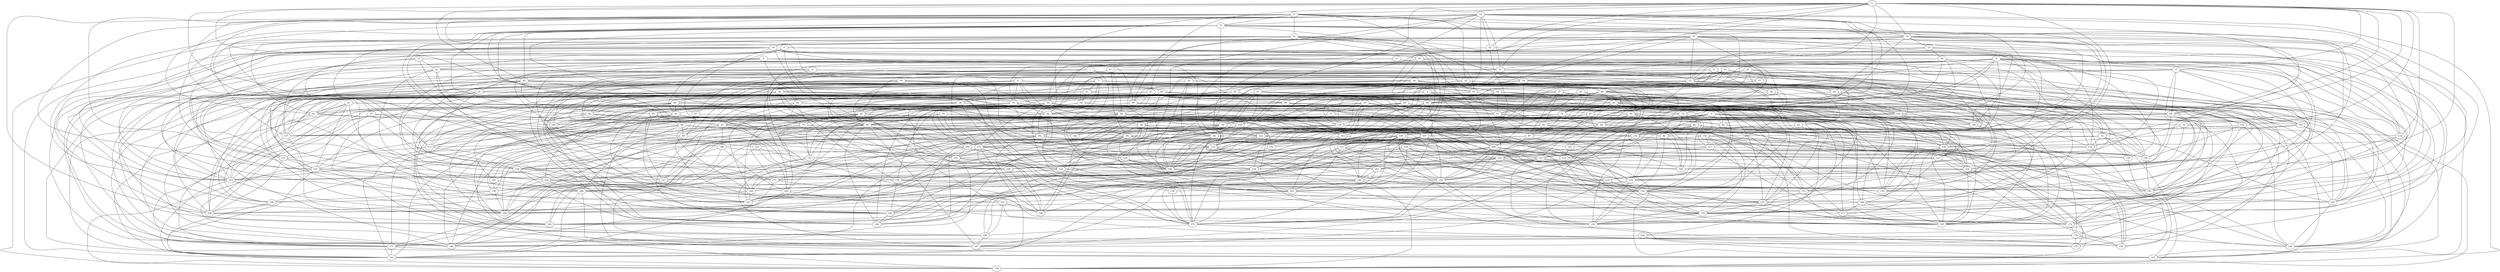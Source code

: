 graph G {
    "0";
    "1";
    "2";
    "3";
    "4";
    "5";
    "6";
    "7";
    "8";
    "9";
    "10";
    "11";
    "12";
    "13";
    "14";
    "15";
    "16";
    "17";
    "18";
    "19";
    "20";
    "21";
    "22";
    "23";
    "24";
    "25";
    "26";
    "27";
    "28";
    "29";
    "30";
    "31";
    "32";
    "33";
    "34";
    "35";
    "36";
    "37";
    "38";
    "39";
    "40";
    "41";
    "42";
    "43";
    "44";
    "45";
    "46";
    "47";
    "48";
    "49";
    "50";
    "51";
    "52";
    "53";
    "54";
    "55";
    "56";
    "57";
    "58";
    "59";
    "60";
    "61";
    "62";
    "63";
    "64";
    "65";
    "66";
    "67";
    "68";
    "69";
    "70";
    "71";
    "72";
    "73";
    "74";
    "75";
    "76";
    "77";
    "78";
    "79";
    "80";
    "81";
    "82";
    "83";
    "84";
    "85";
    "86";
    "87";
    "88";
    "89";
    "90";
    "91";
    "92";
    "93";
    "94";
    "95";
    "96";
    "97";
    "98";
    "99";
    "100";
    "101";
    "102";
    "103";
    "104";
    "105";
    "106";
    "107";
    "108";
    "109";
    "110";
    "111";
    "112";
    "113";
    "114";
    "115";
    "116";
    "117";
    "118";
    "119";
    "120";
    "121";
    "122";
    "123";
    "124";
    "125";
    "126";
    "127";
    "128";
    "129";
    "130";
    "131";
    "132";
    "133";
    "134";
    "135";
    "136";
    "137";
    "138";
    "139";
    "140";
    "141";
    "142";
    "143";
    "144";
    "145";
    "146";
    "147";
    "148";
    "149";
    "150";
    "151";
    "152";
    "153";
    "154";
    "155";
    "156";
    "157";
    "158";
    "159";
    "160";
    "161";
    "162";
    "163";
    "164";
    "165";
    "166";
    "167";
    "168";
    "169";
    "170";
    "171";
    "172";
    "173";
    "174";
    "175";
    "176";
    "177";
    "178";
    "179";
    "180";
    "181";
    "182";
    "183";
    "184";
    "185";
    "186";
    "187";
    "188";
    "189";
    "190";
    "191";
    "192";
    "193";
    "194";
    "195";
    "196";
    "197";
    "198";
    "199";
    "0" -- "20";
    "0" -- "30";
    "0" -- "50";
    "0" -- "59";
    "0" -- "62";
    "0" -- "137";
    "0" -- "170";
    "1" -- "54";
    "1" -- "65";
    "1" -- "66";
    "1" -- "106";
    "1" -- "133";
    "1" -- "140";
    "2" -- "63";
    "2" -- "66";
    "2" -- "69";
    "2" -- "71";
    "2" -- "80";
    "2" -- "88";
    "2" -- "93";
    "2" -- "134";
    "2" -- "155";
    "2" -- "166";
    "2" -- "184";
    "3" -- "36";
    "3" -- "79";
    "3" -- "82";
    "3" -- "88";
    "3" -- "121";
    "3" -- "153";
    "3" -- "156";
    "3" -- "163";
    "3" -- "195";
    "4" -- "22";
    "4" -- "42";
    "4" -- "55";
    "4" -- "81";
    "4" -- "104";
    "4" -- "111";
    "4" -- "131";
    "4" -- "153";
    "4" -- "158";
    "5" -- "8";
    "5" -- "16";
    "5" -- "17";
    "5" -- "20";
    "5" -- "27";
    "5" -- "45";
    "5" -- "50";
    "5" -- "52";
    "5" -- "53";
    "5" -- "59";
    "5" -- "62";
    "5" -- "68";
    "5" -- "72";
    "5" -- "99";
    "5" -- "110";
    "5" -- "114";
    "5" -- "118";
    "5" -- "119";
    "5" -- "134";
    "6" -- "23";
    "6" -- "38";
    "6" -- "40";
    "6" -- "49";
    "6" -- "55";
    "6" -- "60";
    "6" -- "75";
    "6" -- "95";
    "6" -- "142";
    "6" -- "143";
    "6" -- "144";
    "6" -- "155";
    "6" -- "188";
    "6" -- "199";
    "7" -- "28";
    "7" -- "38";
    "7" -- "55";
    "7" -- "60";
    "7" -- "61";
    "7" -- "86";
    "7" -- "94";
    "7" -- "108";
    "7" -- "148";
    "7" -- "163";
    "7" -- "188";
    "7" -- "192";
    "7" -- "195";
    "8" -- "15";
    "8" -- "32";
    "8" -- "33";
    "8" -- "88";
    "8" -- "92";
    "8" -- "107";
    "8" -- "113";
    "8" -- "123";
    "8" -- "135";
    "8" -- "154";
    "8" -- "161";
    "8" -- "180";
    "9" -- "17";
    "9" -- "58";
    "9" -- "74";
    "9" -- "97";
    "9" -- "105";
    "9" -- "107";
    "9" -- "118";
    "9" -- "122";
    "9" -- "133";
    "9" -- "140";
    "9" -- "153";
    "9" -- "162";
    "9" -- "165";
    "9" -- "170";
    "9" -- "183";
    "9" -- "195";
    "10" -- "53";
    "10" -- "55";
    "10" -- "56";
    "10" -- "90";
    "10" -- "172";
    "10" -- "178";
    "10" -- "196";
    "11" -- "37";
    "11" -- "57";
    "11" -- "69";
    "11" -- "97";
    "11" -- "175";
    "11" -- "182";
    "11" -- "183";
    "11" -- "187";
    "11" -- "189";
    "11" -- "190";
    "12" -- "22";
    "12" -- "47";
    "12" -- "91";
    "12" -- "130";
    "12" -- "169";
    "12" -- "189";
    "13" -- "22";
    "13" -- "63";
    "13" -- "67";
    "13" -- "116";
    "13" -- "148";
    "13" -- "177";
    "14" -- "15";
    "14" -- "16";
    "14" -- "41";
    "14" -- "46";
    "14" -- "50";
    "14" -- "52";
    "14" -- "67";
    "14" -- "68";
    "14" -- "81";
    "14" -- "84";
    "14" -- "93";
    "14" -- "102";
    "14" -- "113";
    "14" -- "115";
    "14" -- "128";
    "14" -- "143";
    "14" -- "170";
    "14" -- "183";
    "14" -- "198";
    "15" -- "16";
    "15" -- "20";
    "15" -- "55";
    "15" -- "60";
    "15" -- "77";
    "15" -- "85";
    "15" -- "87";
    "15" -- "119";
    "15" -- "137";
    "15" -- "151";
    "15" -- "173";
    "15" -- "185";
    "15" -- "199";
    "16" -- "19";
    "16" -- "36";
    "16" -- "44";
    "16" -- "52";
    "16" -- "54";
    "16" -- "92";
    "16" -- "115";
    "16" -- "162";
    "16" -- "163";
    "16" -- "192";
    "17" -- "26";
    "17" -- "54";
    "17" -- "68";
    "17" -- "101";
    "17" -- "118";
    "17" -- "126";
    "17" -- "133";
    "17" -- "155";
    "18" -- "30";
    "18" -- "44";
    "18" -- "74";
    "18" -- "98";
    "18" -- "140";
    "18" -- "151";
    "18" -- "153";
    "18" -- "159";
    "18" -- "185";
    "18" -- "193";
    "19" -- "24";
    "19" -- "53";
    "19" -- "180";
    "19" -- "195";
    "19" -- "197";
    "20" -- "40";
    "20" -- "85";
    "20" -- "100";
    "20" -- "117";
    "20" -- "131";
    "20" -- "139";
    "20" -- "144";
    "20" -- "153";
    "20" -- "164";
    "20" -- "179";
    "20" -- "190";
    "21" -- "84";
    "21" -- "92";
    "21" -- "93";
    "21" -- "94";
    "21" -- "137";
    "21" -- "143";
    "21" -- "166";
    "21" -- "180";
    "21" -- "195";
    "22" -- "26";
    "22" -- "80";
    "22" -- "103";
    "22" -- "144";
    "22" -- "164";
    "22" -- "181";
    "22" -- "197";
    "23" -- "87";
    "23" -- "126";
    "24" -- "50";
    "24" -- "78";
    "24" -- "89";
    "24" -- "100";
    "24" -- "130";
    "24" -- "159";
    "25" -- "48";
    "25" -- "53";
    "25" -- "64";
    "25" -- "71";
    "25" -- "72";
    "25" -- "110";
    "25" -- "124";
    "25" -- "171";
    "25" -- "189";
    "26" -- "28";
    "26" -- "44";
    "26" -- "56";
    "26" -- "59";
    "26" -- "91";
    "26" -- "99";
    "26" -- "130";
    "26" -- "142";
    "26" -- "172";
    "26" -- "180";
    "26" -- "187";
    "27" -- "63";
    "27" -- "69";
    "27" -- "78";
    "27" -- "79";
    "27" -- "84";
    "27" -- "85";
    "27" -- "109";
    "27" -- "152";
    "28" -- "69";
    "28" -- "71";
    "28" -- "102";
    "28" -- "119";
    "28" -- "123";
    "28" -- "125";
    "28" -- "137";
    "28" -- "167";
    "29" -- "37";
    "29" -- "84";
    "29" -- "140";
    "29" -- "169";
    "29" -- "182";
    "30" -- "75";
    "30" -- "90";
    "30" -- "113";
    "30" -- "115";
    "30" -- "123";
    "30" -- "127";
    "30" -- "168";
    "30" -- "187";
    "31" -- "33";
    "31" -- "70";
    "31" -- "83";
    "31" -- "115";
    "31" -- "135";
    "31" -- "137";
    "31" -- "144";
    "31" -- "165";
    "32" -- "39";
    "32" -- "54";
    "32" -- "93";
    "32" -- "111";
    "32" -- "118";
    "32" -- "128";
    "32" -- "136";
    "32" -- "143";
    "32" -- "145";
    "32" -- "172";
    "32" -- "196";
    "32" -- "198";
    "33" -- "45";
    "33" -- "55";
    "33" -- "65";
    "33" -- "67";
    "33" -- "192";
    "34" -- "73";
    "34" -- "79";
    "34" -- "84";
    "34" -- "93";
    "34" -- "100";
    "34" -- "111";
    "34" -- "113";
    "34" -- "150";
    "34" -- "169";
    "34" -- "174";
    "35" -- "39";
    "35" -- "53";
    "35" -- "74";
    "35" -- "94";
    "35" -- "116";
    "35" -- "119";
    "35" -- "124";
    "35" -- "132";
    "35" -- "138";
    "35" -- "140";
    "35" -- "153";
    "35" -- "159";
    "35" -- "187";
    "36" -- "118";
    "36" -- "124";
    "36" -- "136";
    "37" -- "67";
    "37" -- "75";
    "37" -- "86";
    "37" -- "87";
    "37" -- "89";
    "37" -- "129";
    "37" -- "136";
    "37" -- "156";
    "37" -- "159";
    "37" -- "168";
    "38" -- "65";
    "38" -- "150";
    "38" -- "151";
    "38" -- "157";
    "38" -- "175";
    "39" -- "42";
    "39" -- "119";
    "39" -- "131";
    "39" -- "148";
    "39" -- "153";
    "39" -- "177";
    "39" -- "178";
    "39" -- "180";
    "39" -- "191";
    "39" -- "193";
    "40" -- "46";
    "40" -- "113";
    "40" -- "140";
    "40" -- "155";
    "40" -- "159";
    "40" -- "169";
    "40" -- "184";
    "40" -- "189";
    "40" -- "191";
    "40" -- "199";
    "41" -- "46";
    "41" -- "71";
    "41" -- "94";
    "41" -- "108";
    "41" -- "117";
    "41" -- "124";
    "41" -- "143";
    "41" -- "149";
    "41" -- "180";
    "41" -- "188";
    "42" -- "50";
    "42" -- "75";
    "42" -- "109";
    "42" -- "116";
    "42" -- "120";
    "42" -- "144";
    "42" -- "162";
    "43" -- "64";
    "43" -- "68";
    "43" -- "74";
    "43" -- "82";
    "43" -- "93";
    "43" -- "105";
    "43" -- "130";
    "43" -- "138";
    "43" -- "161";
    "43" -- "187";
    "44" -- "69";
    "44" -- "102";
    "44" -- "174";
    "45" -- "58";
    "45" -- "71";
    "45" -- "165";
    "45" -- "174";
    "46" -- "70";
    "46" -- "103";
    "46" -- "107";
    "46" -- "116";
    "46" -- "147";
    "46" -- "160";
    "47" -- "96";
    "47" -- "115";
    "47" -- "151";
    "47" -- "153";
    "47" -- "161";
    "47" -- "189";
    "48" -- "63";
    "48" -- "102";
    "48" -- "116";
    "48" -- "123";
    "49" -- "75";
    "49" -- "79";
    "49" -- "80";
    "49" -- "89";
    "49" -- "137";
    "49" -- "148";
    "49" -- "177";
    "49" -- "183";
    "50" -- "53";
    "50" -- "56";
    "50" -- "131";
    "50" -- "198";
    "51" -- "53";
    "51" -- "90";
    "51" -- "91";
    "51" -- "95";
    "51" -- "183";
    "52" -- "58";
    "52" -- "111";
    "53" -- "60";
    "53" -- "70";
    "53" -- "88";
    "53" -- "98";
    "53" -- "109";
    "53" -- "111";
    "53" -- "132";
    "53" -- "174";
    "53" -- "188";
    "53" -- "197";
    "54" -- "60";
    "54" -- "80";
    "54" -- "100";
    "54" -- "136";
    "54" -- "140";
    "54" -- "171";
    "54" -- "197";
    "55" -- "91";
    "55" -- "121";
    "55" -- "134";
    "55" -- "149";
    "55" -- "160";
    "56" -- "67";
    "56" -- "89";
    "56" -- "94";
    "56" -- "108";
    "56" -- "110";
    "56" -- "112";
    "56" -- "119";
    "56" -- "150";
    "56" -- "167";
    "57" -- "61";
    "57" -- "62";
    "57" -- "72";
    "57" -- "82";
    "57" -- "156";
    "58" -- "70";
    "58" -- "90";
    "58" -- "102";
    "58" -- "131";
    "58" -- "147";
    "58" -- "177";
    "58" -- "185";
    "58" -- "190";
    "59" -- "81";
    "59" -- "129";
    "59" -- "134";
    "59" -- "177";
    "59" -- "195";
    "60" -- "63";
    "60" -- "67";
    "60" -- "71";
    "60" -- "84";
    "60" -- "101";
    "60" -- "129";
    "60" -- "135";
    "60" -- "167";
    "60" -- "171";
    "61" -- "64";
    "61" -- "69";
    "61" -- "89";
    "61" -- "172";
    "61" -- "180";
    "61" -- "189";
    "62" -- "77";
    "62" -- "91";
    "62" -- "93";
    "62" -- "114";
    "62" -- "138";
    "62" -- "172";
    "62" -- "192";
    "63" -- "67";
    "63" -- "86";
    "63" -- "91";
    "63" -- "105";
    "63" -- "110";
    "63" -- "128";
    "63" -- "158";
    "63" -- "165";
    "63" -- "167";
    "63" -- "176";
    "63" -- "194";
    "63" -- "195";
    "64" -- "65";
    "64" -- "70";
    "64" -- "147";
    "64" -- "159";
    "64" -- "167";
    "64" -- "181";
    "64" -- "184";
    "65" -- "77";
    "65" -- "92";
    "65" -- "99";
    "65" -- "105";
    "65" -- "113";
    "65" -- "147";
    "65" -- "175";
    "65" -- "177";
    "65" -- "179";
    "65" -- "191";
    "65" -- "199";
    "66" -- "81";
    "66" -- "97";
    "66" -- "101";
    "66" -- "127";
    "66" -- "128";
    "66" -- "165";
    "66" -- "190";
    "66" -- "199";
    "67" -- "82";
    "67" -- "114";
    "67" -- "161";
    "67" -- "172";
    "67" -- "184";
    "68" -- "91";
    "68" -- "127";
    "68" -- "133";
    "68" -- "154";
    "68" -- "155";
    "68" -- "156";
    "68" -- "191";
    "68" -- "196";
    "69" -- "70";
    "69" -- "123";
    "69" -- "129";
    "69" -- "131";
    "69" -- "141";
    "69" -- "163";
    "69" -- "183";
    "70" -- "83";
    "70" -- "116";
    "70" -- "137";
    "70" -- "145";
    "70" -- "150";
    "70" -- "162";
    "70" -- "195";
    "71" -- "88";
    "71" -- "104";
    "71" -- "160";
    "71" -- "162";
    "71" -- "171";
    "71" -- "189";
    "71" -- "194";
    "72" -- "125";
    "72" -- "136";
    "72" -- "156";
    "72" -- "160";
    "72" -- "178";
    "72" -- "198";
    "73" -- "79";
    "73" -- "82";
    "73" -- "129";
    "73" -- "164";
    "74" -- "79";
    "74" -- "87";
    "74" -- "165";
    "74" -- "169";
    "74" -- "170";
    "75" -- "85";
    "75" -- "94";
    "75" -- "99";
    "75" -- "107";
    "75" -- "142";
    "75" -- "164";
    "75" -- "170";
    "75" -- "192";
    "75" -- "193";
    "76" -- "83";
    "76" -- "89";
    "76" -- "117";
    "76" -- "131";
    "76" -- "193";
    "77" -- "84";
    "77" -- "112";
    "77" -- "137";
    "77" -- "185";
    "77" -- "189";
    "78" -- "88";
    "78" -- "89";
    "78" -- "122";
    "78" -- "130";
    "78" -- "135";
    "78" -- "158";
    "78" -- "176";
    "79" -- "116";
    "79" -- "131";
    "79" -- "142";
    "79" -- "175";
    "79" -- "186";
    "80" -- "91";
    "80" -- "133";
    "80" -- "143";
    "80" -- "173";
    "80" -- "184";
    "81" -- "96";
    "81" -- "100";
    "81" -- "116";
    "81" -- "124";
    "81" -- "157";
    "81" -- "193";
    "81" -- "198";
    "82" -- "104";
    "82" -- "134";
    "82" -- "168";
    "83" -- "92";
    "83" -- "95";
    "83" -- "101";
    "83" -- "103";
    "83" -- "114";
    "83" -- "124";
    "83" -- "174";
    "83" -- "178";
    "83" -- "194";
    "84" -- "108";
    "84" -- "133";
    "84" -- "134";
    "84" -- "140";
    "84" -- "149";
    "84" -- "163";
    "85" -- "96";
    "85" -- "121";
    "85" -- "127";
    "85" -- "140";
    "85" -- "161";
    "85" -- "197";
    "86" -- "87";
    "86" -- "112";
    "86" -- "154";
    "86" -- "179";
    "86" -- "194";
    "87" -- "119";
    "87" -- "124";
    "87" -- "140";
    "87" -- "149";
    "87" -- "162";
    "88" -- "122";
    "88" -- "134";
    "88" -- "141";
    "88" -- "171";
    "88" -- "174";
    "89" -- "123";
    "89" -- "137";
    "89" -- "144";
    "89" -- "173";
    "89" -- "184";
    "89" -- "190";
    "89" -- "195";
    "89" -- "197";
    "90" -- "98";
    "90" -- "112";
    "90" -- "116";
    "90" -- "127";
    "90" -- "142";
    "90" -- "159";
    "90" -- "161";
    "91" -- "95";
    "91" -- "106";
    "91" -- "123";
    "91" -- "158";
    "91" -- "183";
    "91" -- "199";
    "92" -- "127";
    "92" -- "162";
    "92" -- "191";
    "92" -- "192";
    "93" -- "109";
    "93" -- "153";
    "93" -- "165";
    "93" -- "168";
    "94" -- "155";
    "94" -- "163";
    "94" -- "168";
    "94" -- "175";
    "95" -- "108";
    "95" -- "119";
    "95" -- "125";
    "95" -- "146";
    "95" -- "184";
    "95" -- "189";
    "96" -- "99";
    "96" -- "101";
    "96" -- "107";
    "96" -- "166";
    "96" -- "174";
    "96" -- "189";
    "96" -- "198";
    "97" -- "99";
    "97" -- "160";
    "97" -- "175";
    "98" -- "112";
    "98" -- "114";
    "98" -- "132";
    "98" -- "138";
    "98" -- "150";
    "98" -- "151";
    "98" -- "177";
    "98" -- "186";
    "99" -- "138";
    "99" -- "144";
    "99" -- "186";
    "100" -- "132";
    "100" -- "149";
    "100" -- "153";
    "100" -- "170";
    "100" -- "199";
    "101" -- "113";
    "101" -- "119";
    "101" -- "121";
    "101" -- "166";
    "101" -- "183";
    "101" -- "186";
    "102" -- "103";
    "102" -- "121";
    "102" -- "179";
    "102" -- "186";
    "102" -- "191";
    "103" -- "146";
    "103" -- "148";
    "103" -- "174";
    "104" -- "111";
    "104" -- "117";
    "104" -- "147";
    "104" -- "152";
    "104" -- "172";
    "104" -- "191";
    "104" -- "192";
    "105" -- "106";
    "105" -- "120";
    "105" -- "146";
    "105" -- "148";
    "105" -- "149";
    "105" -- "161";
    "105" -- "173";
    "105" -- "175";
    "105" -- "182";
    "105" -- "190";
    "105" -- "196";
    "106" -- "122";
    "106" -- "158";
    "106" -- "177";
    "106" -- "185";
    "107" -- "108";
    "107" -- "120";
    "107" -- "135";
    "107" -- "146";
    "107" -- "150";
    "107" -- "155";
    "107" -- "188";
    "108" -- "121";
    "108" -- "127";
    "108" -- "128";
    "108" -- "143";
    "108" -- "151";
    "108" -- "184";
    "109" -- "112";
    "109" -- "135";
    "109" -- "153";
    "109" -- "175";
    "109" -- "182";
    "110" -- "116";
    "110" -- "156";
    "110" -- "174";
    "110" -- "196";
    "111" -- "114";
    "111" -- "149";
    "111" -- "154";
    "111" -- "163";
    "111" -- "172";
    "111" -- "193";
    "112" -- "119";
    "112" -- "131";
    "112" -- "140";
    "112" -- "144";
    "112" -- "156";
    "112" -- "162";
    "112" -- "187";
    "113" -- "115";
    "113" -- "182";
    "114" -- "123";
    "114" -- "124";
    "114" -- "133";
    "114" -- "149";
    "114" -- "154";
    "114" -- "192";
    "115" -- "143";
    "115" -- "160";
    "115" -- "180";
    "116" -- "136";
    "116" -- "156";
    "116" -- "171";
    "116" -- "175";
    "117" -- "147";
    "117" -- "154";
    "117" -- "156";
    "117" -- "173";
    "118" -- "191";
    "118" -- "192";
    "119" -- "135";
    "119" -- "150";
    "119" -- "151";
    "119" -- "164";
    "119" -- "179";
    "119" -- "184";
    "120" -- "122";
    "120" -- "140";
    "120" -- "167";
    "120" -- "175";
    "120" -- "190";
    "120" -- "195";
    "121" -- "124";
    "121" -- "144";
    "121" -- "167";
    "121" -- "194";
    "122" -- "124";
    "122" -- "141";
    "122" -- "146";
    "122" -- "148";
    "122" -- "149";
    "122" -- "155";
    "122" -- "162";
    "123" -- "127";
    "123" -- "135";
    "123" -- "138";
    "123" -- "195";
    "124" -- "133";
    "124" -- "174";
    "124" -- "195";
    "124" -- "198";
    "125" -- "132";
    "126" -- "187";
    "126" -- "189";
    "127" -- "180";
    "127" -- "181";
    "127" -- "189";
    "128" -- "140";
    "128" -- "141";
    "128" -- "154";
    "128" -- "161";
    "128" -- "167";
    "129" -- "132";
    "129" -- "140";
    "129" -- "142";
    "129" -- "185";
    "129" -- "196";
    "130" -- "134";
    "130" -- "152";
    "130" -- "183";
    "130" -- "196";
    "131" -- "141";
    "131" -- "150";
    "131" -- "151";
    "131" -- "161";
    "131" -- "178";
    "131" -- "186";
    "131" -- "193";
    "132" -- "141";
    "132" -- "170";
    "133" -- "139";
    "133" -- "192";
    "134" -- "155";
    "134" -- "173";
    "134" -- "195";
    "135" -- "150";
    "135" -- "166";
    "135" -- "172";
    "135" -- "197";
    "136" -- "148";
    "136" -- "194";
    "137" -- "153";
    "137" -- "197";
    "138" -- "155";
    "138" -- "163";
    "138" -- "166";
    "138" -- "182";
    "139" -- "175";
    "140" -- "146";
    "140" -- "149";
    "140" -- "180";
    "141" -- "146";
    "141" -- "155";
    "141" -- "197";
    "143" -- "153";
    "143" -- "161";
    "143" -- "164";
    "143" -- "182";
    "143" -- "198";
    "144" -- "157";
    "144" -- "164";
    "144" -- "171";
    "144" -- "184";
    "145" -- "147";
    "145" -- "185";
    "145" -- "190";
    "146" -- "163";
    "146" -- "188";
    "146" -- "190";
    "146" -- "191";
    "146" -- "198";
    "147" -- "186";
    "147" -- "197";
    "147" -- "199";
    "148" -- "186";
    "149" -- "160";
    "149" -- "175";
    "149" -- "194";
    "150" -- "167";
    "150" -- "170";
    "150" -- "180";
    "150" -- "183";
    "151" -- "154";
    "151" -- "175";
    "151" -- "177";
    "151" -- "190";
    "152" -- "199";
    "153" -- "193";
    "153" -- "199";
    "154" -- "175";
    "154" -- "182";
    "154" -- "192";
    "156" -- "191";
    "157" -- "158";
    "157" -- "166";
    "158" -- "168";
    "158" -- "199";
    "159" -- "170";
    "160" -- "161";
    "160" -- "199";
    "163" -- "170";
    "163" -- "181";
    "164" -- "166";
    "164" -- "185";
    "164" -- "191";
    "164" -- "199";
    "165" -- "182";
    "166" -- "169";
    "166" -- "187";
    "166" -- "193";
    "167" -- "170";
    "167" -- "176";
    "167" -- "182";
    "168" -- "180";
    "168" -- "193";
    "169" -- "173";
    "169" -- "195";
    "169" -- "199";
    "170" -- "174";
    "170" -- "175";
    "170" -- "192";
    "171" -- "193";
    "171" -- "195";
    "172" -- "174";
    "172" -- "182";
    "173" -- "195";
    "174" -- "176";
    "175" -- "179";
    "175" -- "188";
    "176" -- "177";
    "176" -- "179";
    "176" -- "189";
    "176" -- "194";
    "176" -- "196";
    "177" -- "187";
    "177" -- "193";
    "178" -- "187";
    "180" -- "190";
    "181" -- "186";
    "181" -- "188";
    "181" -- "192";
    "182" -- "184";
    "183" -- "196";
    "185" -- "189";
    "185" -- "194";
    "188" -- "197";
    "191" -- "196";
    "193" -- "198";
}